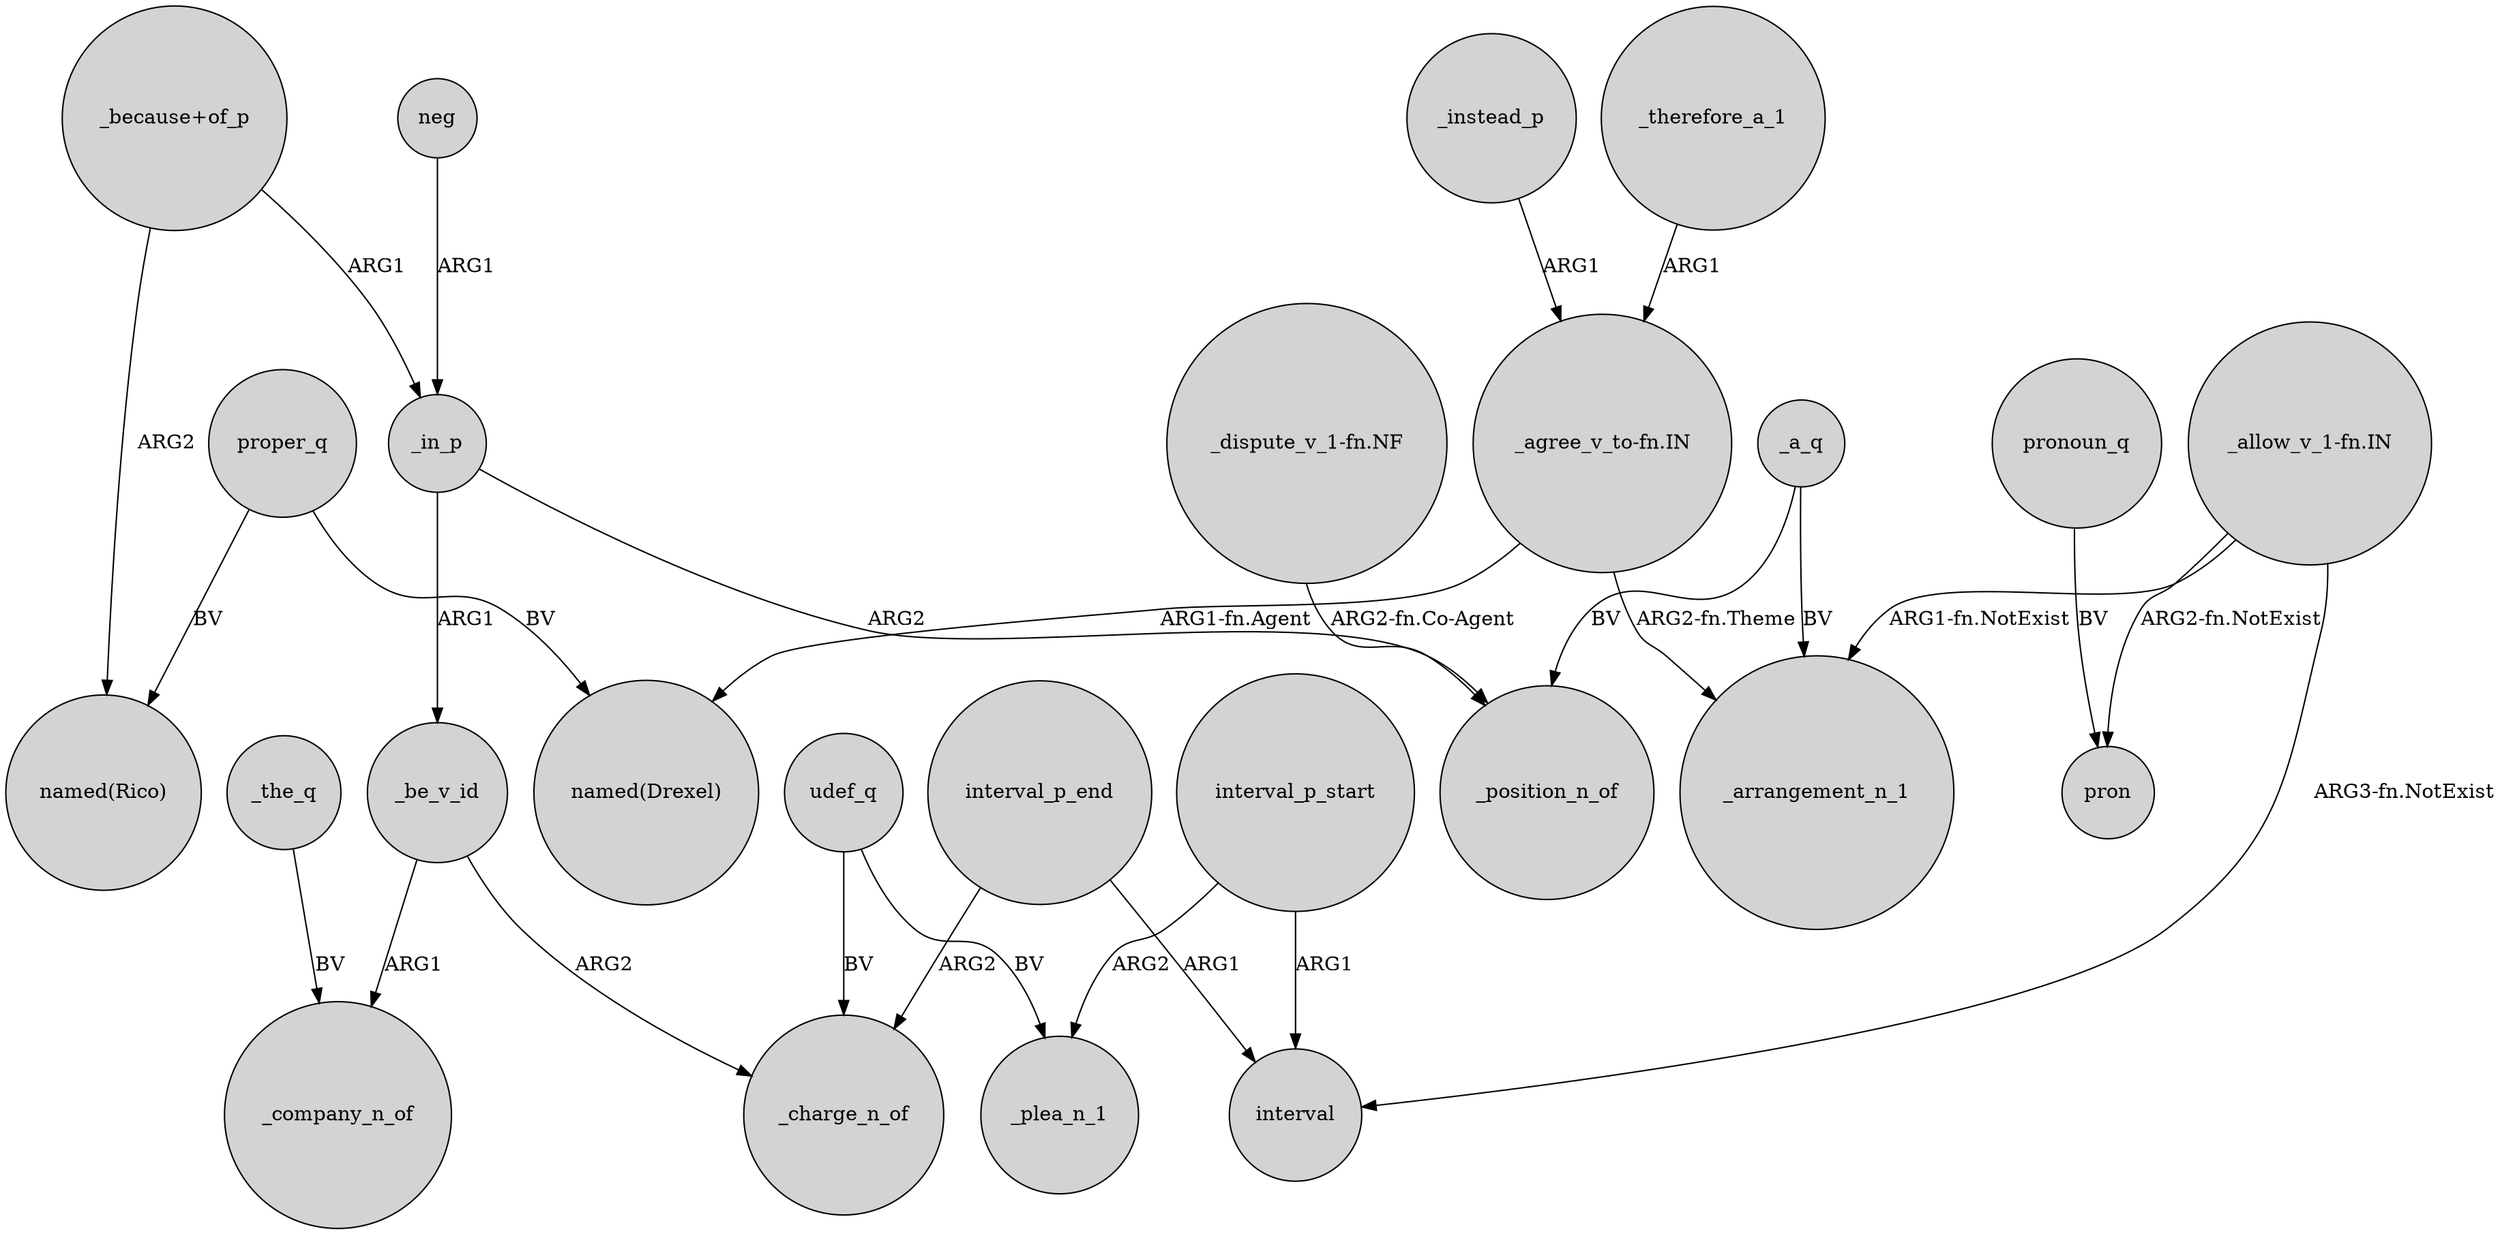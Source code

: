 digraph {
	node [shape=circle style=filled]
	proper_q -> "named(Rico)" [label=BV]
	"_allow_v_1-fn.IN" -> _arrangement_n_1 [label="ARG1-fn.NotExist"]
	"_allow_v_1-fn.IN" -> pron [label="ARG2-fn.NotExist"]
	proper_q -> "named(Drexel)" [label=BV]
	_therefore_a_1 -> "_agree_v_to-fn.IN" [label=ARG1]
	"_agree_v_to-fn.IN" -> _arrangement_n_1 [label="ARG2-fn.Theme"]
	_be_v_id -> _charge_n_of [label=ARG2]
	udef_q -> _plea_n_1 [label=BV]
	_in_p -> _position_n_of [label=ARG2]
	udef_q -> _charge_n_of [label=BV]
	_the_q -> _company_n_of [label=BV]
	"_allow_v_1-fn.IN" -> interval [label="ARG3-fn.NotExist"]
	pronoun_q -> pron [label=BV]
	interval_p_end -> _charge_n_of [label=ARG2]
	"_because+of_p" -> _in_p [label=ARG1]
	_instead_p -> "_agree_v_to-fn.IN" [label=ARG1]
	interval_p_start -> interval [label=ARG1]
	_a_q -> _position_n_of [label=BV]
	_in_p -> _be_v_id [label=ARG1]
	interval_p_start -> _plea_n_1 [label=ARG2]
	interval_p_end -> interval [label=ARG1]
	_be_v_id -> _company_n_of [label=ARG1]
	neg -> _in_p [label=ARG1]
	_a_q -> _arrangement_n_1 [label=BV]
	"_dispute_v_1-fn.NF" -> _position_n_of [label="ARG2-fn.Co-Agent"]
	"_because+of_p" -> "named(Rico)" [label=ARG2]
	"_agree_v_to-fn.IN" -> "named(Drexel)" [label="ARG1-fn.Agent"]
}
